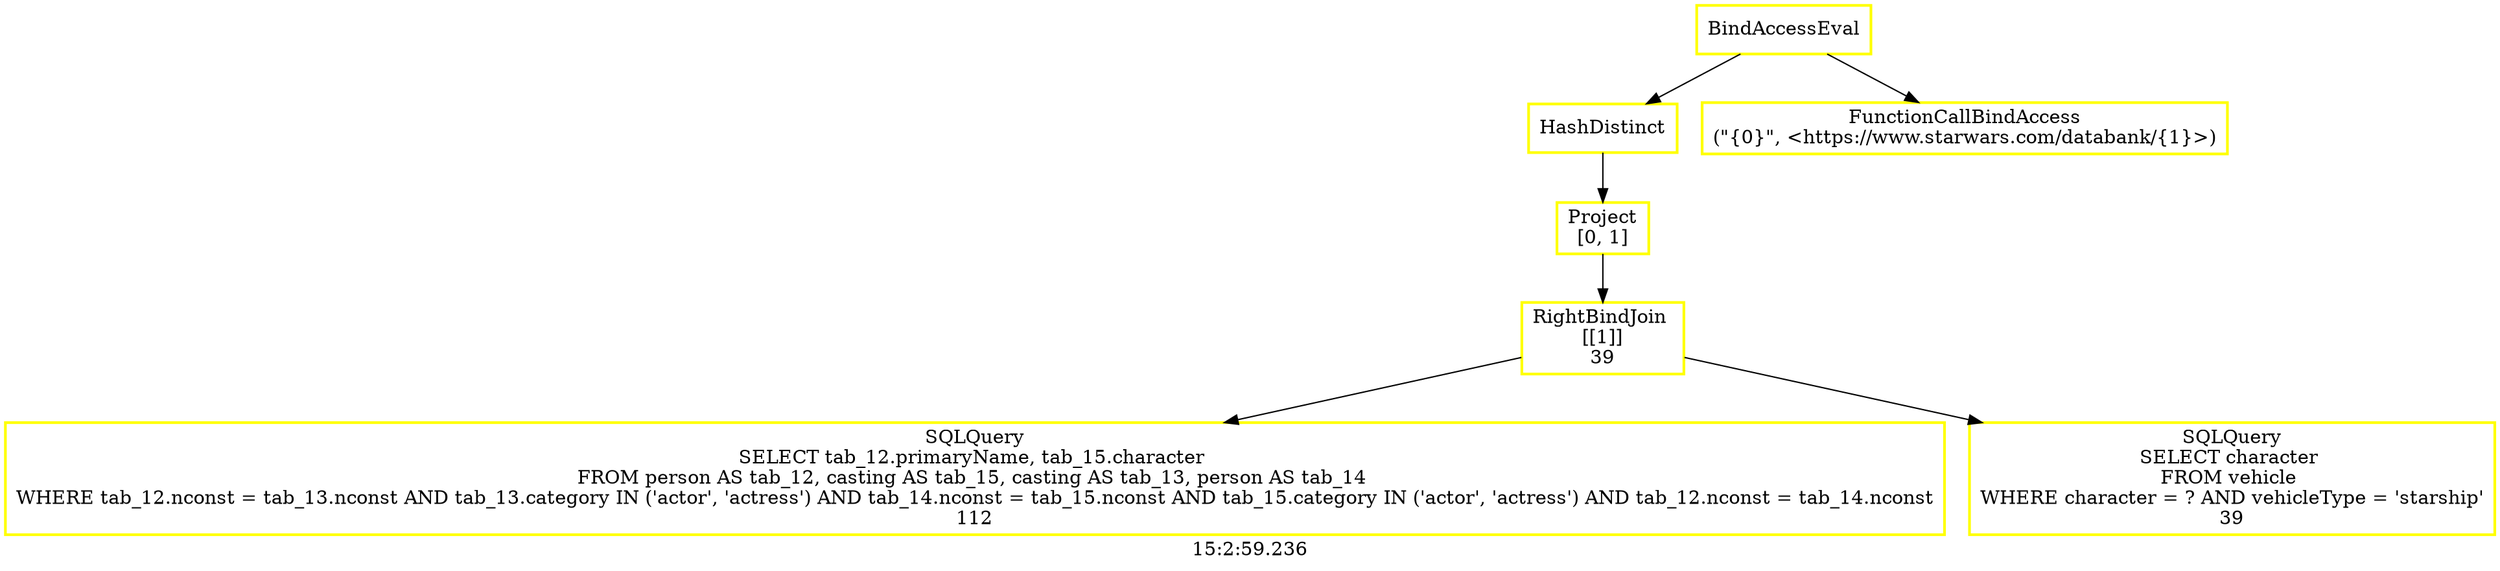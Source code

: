 digraph  g{ graph[label = "15:2:59.236"]
node [shape=rectangle, color=black, fontcolor=black, style=bold] edge [color=black] 0 [label="BindAccessEval", color = yellow] ; 
1 [label="HashDistinct", color = yellow] ; 
0 -> 1 ; 
2 [label="Project
[0, 1]", color = yellow] ; 
1 -> 2 ; 
3 [label="RightBindJoin 
[[1]]
39", color = yellow] ; 
2 -> 3 ; 
4 [label="SQLQuery
SELECT tab_12.primaryName, tab_15.character 
FROM person AS tab_12, casting AS tab_15, casting AS tab_13, person AS tab_14 
WHERE tab_12.nconst = tab_13.nconst AND tab_13.category IN ('actor', 'actress') AND tab_14.nconst = tab_15.nconst AND tab_15.category IN ('actor', 'actress') AND tab_12.nconst = tab_14.nconst
112", color = yellow] ; 
3 -> 4 ; 
5 [label="SQLQuery
SELECT character 
FROM vehicle 
WHERE character = ? AND vehicleType = 'starship'
39", color = yellow] ; 
3 -> 5 ; 
6 [label="FunctionCallBindAccess
(\"{0}\", <https://www.starwars.com/databank/{1}>)", color = yellow] ; 
0 -> 6 ; 
}

